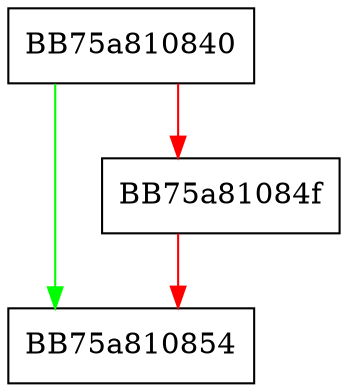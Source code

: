 digraph GetId {
  node [shape="box"];
  graph [splines=ortho];
  BB75a810840 -> BB75a810854 [color="green"];
  BB75a810840 -> BB75a81084f [color="red"];
  BB75a81084f -> BB75a810854 [color="red"];
}